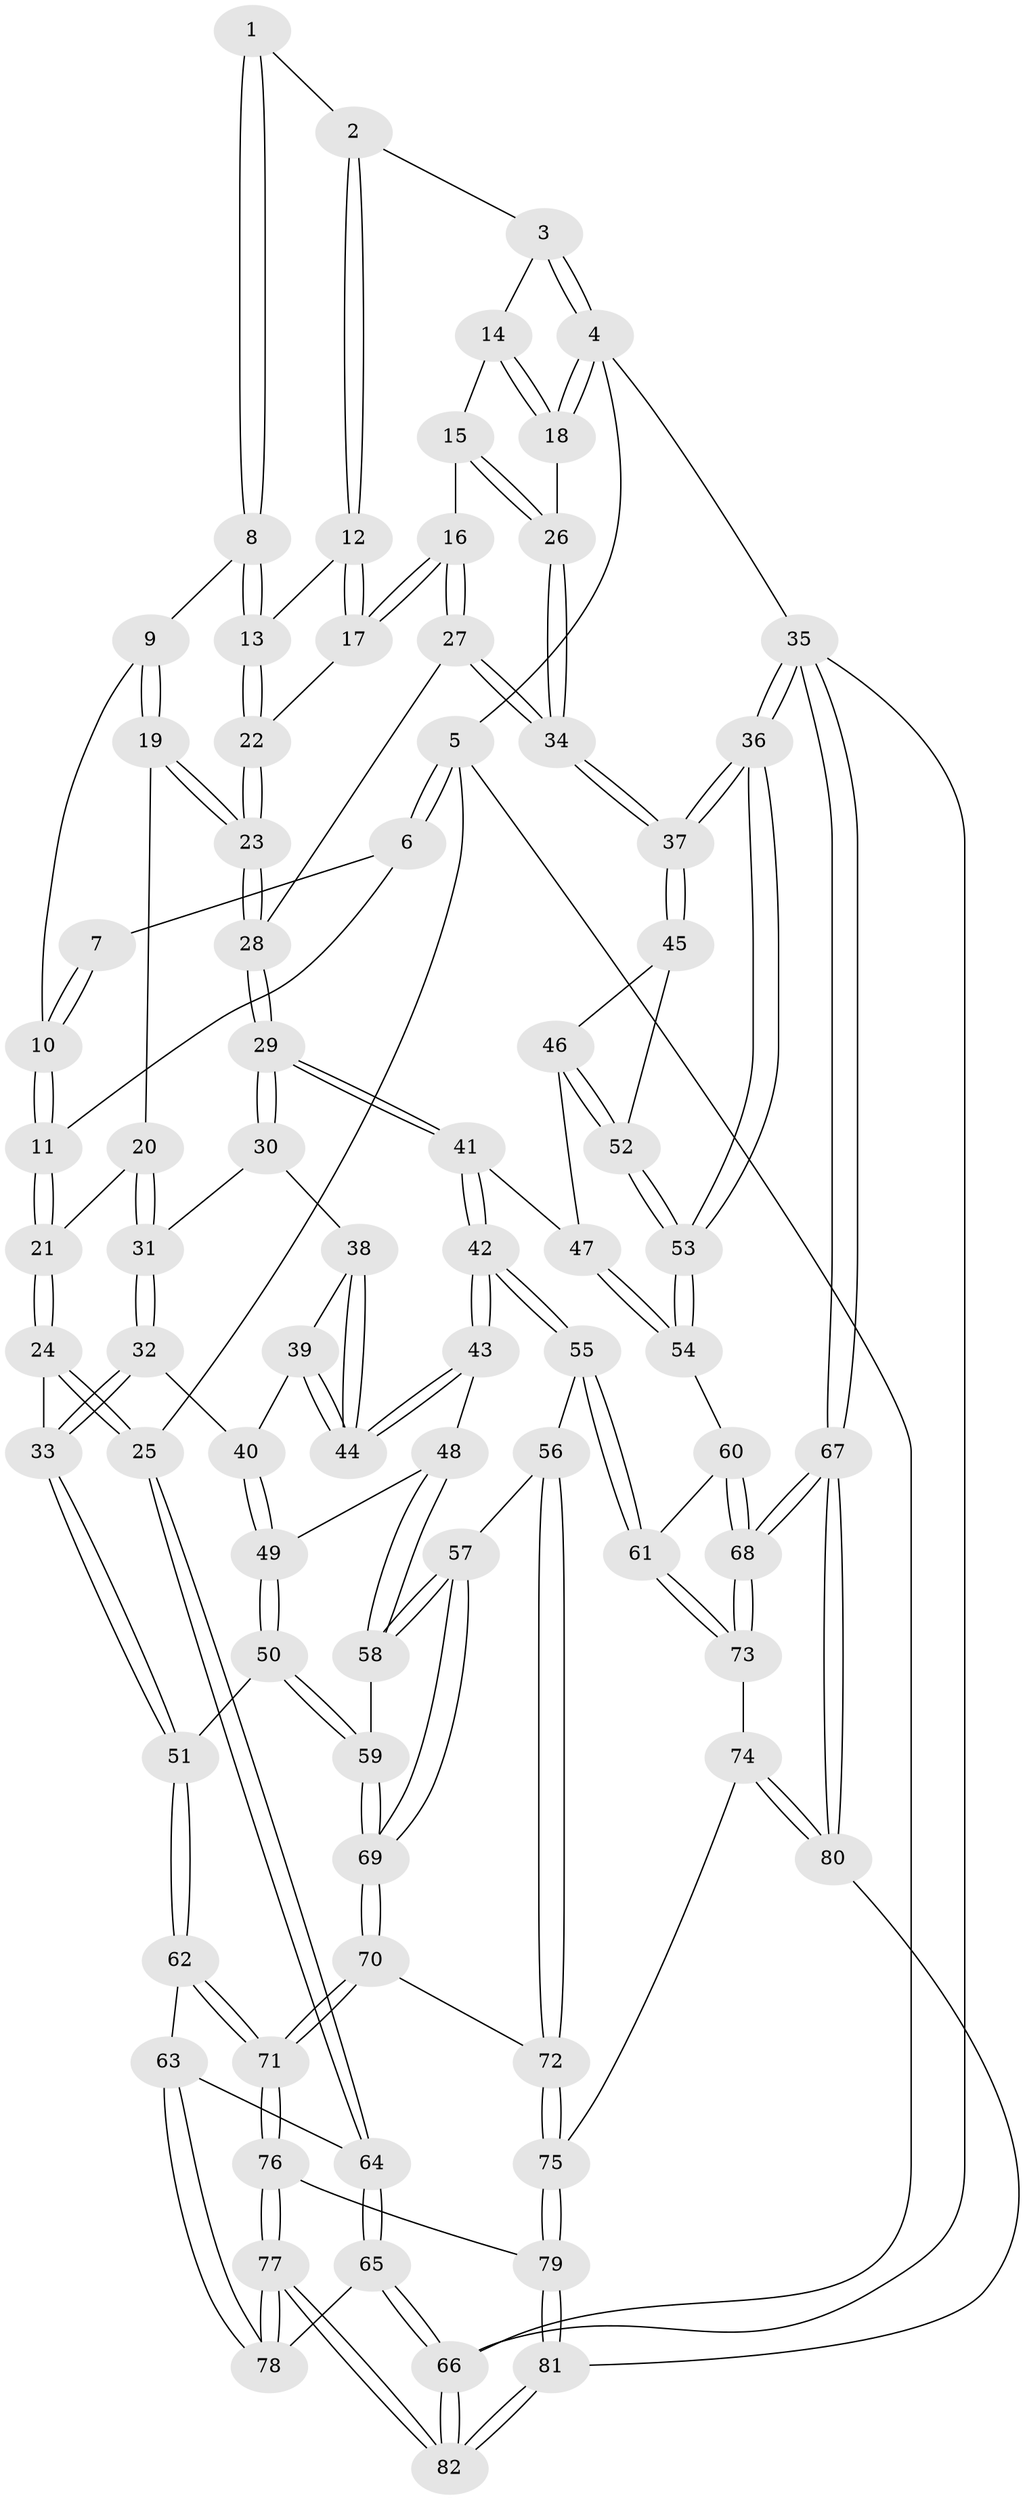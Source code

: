 // coarse degree distribution, {3: 0.28125, 4: 0.3125, 7: 0.0625, 5: 0.21875, 6: 0.09375, 8: 0.03125}
// Generated by graph-tools (version 1.1) at 2025/05/03/04/25 22:05:22]
// undirected, 82 vertices, 202 edges
graph export_dot {
graph [start="1"]
  node [color=gray90,style=filled];
  1 [pos="+0.48463038982429596+0"];
  2 [pos="+0.6999201968369062+0"];
  3 [pos="+0.7597649214651332+0"];
  4 [pos="+1+0"];
  5 [pos="+0+0"];
  6 [pos="+0.2202649416557483+0"];
  7 [pos="+0.26589629188312275+0"];
  8 [pos="+0.43027251236370545+0.15198274327846287"];
  9 [pos="+0.40312941527200435+0.16168571674761295"];
  10 [pos="+0.395085582070726+0.16094862501096532"];
  11 [pos="+0.3023603625684298+0.19130372091787895"];
  12 [pos="+0.6182421483404684+0.14050108375271567"];
  13 [pos="+0.5236977960853892+0.168887805110809"];
  14 [pos="+0.8237794317053405+0.1386822325698118"];
  15 [pos="+0.8111772963321676+0.22110808437103474"];
  16 [pos="+0.7025888204543301+0.312065539877116"];
  17 [pos="+0.6507603240148679+0.2079649297952947"];
  18 [pos="+1+0.23492295694333118"];
  19 [pos="+0.43131296600634955+0.29141780103628"];
  20 [pos="+0.41521386044484065+0.30161445681948124"];
  21 [pos="+0.207522432822723+0.2834703669412802"];
  22 [pos="+0.4941116776724981+0.28771754596322135"];
  23 [pos="+0.48998668532601225+0.3026078430386058"];
  24 [pos="+0.03098350517283135+0.38791309471114394"];
  25 [pos="+0+0.3700619606931294"];
  26 [pos="+1+0.28108823552708856"];
  27 [pos="+0.7008954949579674+0.3365683651150671"];
  28 [pos="+0.6182276307263966+0.45579112574476194"];
  29 [pos="+0.6115969634742474+0.48003371765796654"];
  30 [pos="+0.4839841662845244+0.4791357536560159"];
  31 [pos="+0.38890964616341994+0.4558105482726988"];
  32 [pos="+0.1801250553043523+0.4666142170249156"];
  33 [pos="+0.08488001177009226+0.42396228858847734"];
  34 [pos="+1+0.43236932445043325"];
  35 [pos="+1+1"];
  36 [pos="+1+1"];
  37 [pos="+1+0.5321605407906873"];
  38 [pos="+0.41741326577922344+0.5828317955572321"];
  39 [pos="+0.3648025488590719+0.5934126697279751"];
  40 [pos="+0.241030966410236+0.5514798761489418"];
  41 [pos="+0.6298348432302329+0.5264978935230253"];
  42 [pos="+0.5510453437557309+0.727928426066163"];
  43 [pos="+0.4147485870078056+0.6592071636127138"];
  44 [pos="+0.41312514871246947+0.6522134129294851"];
  45 [pos="+1+0.5481791125581774"];
  46 [pos="+0.7815122339395196+0.570298976339951"];
  47 [pos="+0.7151470466376852+0.5623025121829119"];
  48 [pos="+0.3706649980007262+0.6680524832297032"];
  49 [pos="+0.2755696346740389+0.6244277618467629"];
  50 [pos="+0.27502737028250873+0.7577150911509914"];
  51 [pos="+0.17321215759063796+0.7350721334921076"];
  52 [pos="+0.8359560973331581+0.7305213958527137"];
  53 [pos="+0.829043107364045+0.7513951975374247"];
  54 [pos="+0.7688712921116426+0.7498059012679288"];
  55 [pos="+0.5506301802243233+0.7571283203334006"];
  56 [pos="+0.48782322897619035+0.7742679636397113"];
  57 [pos="+0.47591629927558493+0.7728225551831496"];
  58 [pos="+0.3518491129341281+0.7403382647766336"];
  59 [pos="+0.28065897842271265+0.7664519932388344"];
  60 [pos="+0.7626333788114926+0.754905135206969"];
  61 [pos="+0.5862272547097703+0.8175635011266089"];
  62 [pos="+0.11963119704761332+0.7995015740937166"];
  63 [pos="+0.004423816286078177+0.7969451121969515"];
  64 [pos="+0+0.7312638933087504"];
  65 [pos="+0+0.8488928408339583"];
  66 [pos="+0+1"];
  67 [pos="+1+1"];
  68 [pos="+0.7980296015699486+0.9740918787791152"];
  69 [pos="+0.28185227684563585+0.8199513032249508"];
  70 [pos="+0.27839445580719313+0.8452720853998175"];
  71 [pos="+0.22181308329244018+0.8937085774695644"];
  72 [pos="+0.36399369521560043+0.8813607606555472"];
  73 [pos="+0.5895834581082823+0.8340048113575047"];
  74 [pos="+0.5615408051552265+0.8850773365774794"];
  75 [pos="+0.3996779146093952+0.9518834589317511"];
  76 [pos="+0.21652428903308527+0.9114132414086058"];
  77 [pos="+0.16367990030000545+1"];
  78 [pos="+0.15020970364861774+1"];
  79 [pos="+0.39036913309560767+0.9861547376618696"];
  80 [pos="+0.5344907986211358+1"];
  81 [pos="+0.3781995906458932+1"];
  82 [pos="+0.18466739375382304+1"];
  1 -- 2;
  1 -- 8;
  1 -- 8;
  2 -- 3;
  2 -- 12;
  2 -- 12;
  3 -- 4;
  3 -- 4;
  3 -- 14;
  4 -- 5;
  4 -- 18;
  4 -- 18;
  4 -- 35;
  5 -- 6;
  5 -- 6;
  5 -- 25;
  5 -- 66;
  6 -- 7;
  6 -- 11;
  7 -- 10;
  7 -- 10;
  8 -- 9;
  8 -- 13;
  8 -- 13;
  9 -- 10;
  9 -- 19;
  9 -- 19;
  10 -- 11;
  10 -- 11;
  11 -- 21;
  11 -- 21;
  12 -- 13;
  12 -- 17;
  12 -- 17;
  13 -- 22;
  13 -- 22;
  14 -- 15;
  14 -- 18;
  14 -- 18;
  15 -- 16;
  15 -- 26;
  15 -- 26;
  16 -- 17;
  16 -- 17;
  16 -- 27;
  16 -- 27;
  17 -- 22;
  18 -- 26;
  19 -- 20;
  19 -- 23;
  19 -- 23;
  20 -- 21;
  20 -- 31;
  20 -- 31;
  21 -- 24;
  21 -- 24;
  22 -- 23;
  22 -- 23;
  23 -- 28;
  23 -- 28;
  24 -- 25;
  24 -- 25;
  24 -- 33;
  25 -- 64;
  25 -- 64;
  26 -- 34;
  26 -- 34;
  27 -- 28;
  27 -- 34;
  27 -- 34;
  28 -- 29;
  28 -- 29;
  29 -- 30;
  29 -- 30;
  29 -- 41;
  29 -- 41;
  30 -- 31;
  30 -- 38;
  31 -- 32;
  31 -- 32;
  32 -- 33;
  32 -- 33;
  32 -- 40;
  33 -- 51;
  33 -- 51;
  34 -- 37;
  34 -- 37;
  35 -- 36;
  35 -- 36;
  35 -- 67;
  35 -- 67;
  35 -- 66;
  36 -- 37;
  36 -- 37;
  36 -- 53;
  36 -- 53;
  37 -- 45;
  37 -- 45;
  38 -- 39;
  38 -- 44;
  38 -- 44;
  39 -- 40;
  39 -- 44;
  39 -- 44;
  40 -- 49;
  40 -- 49;
  41 -- 42;
  41 -- 42;
  41 -- 47;
  42 -- 43;
  42 -- 43;
  42 -- 55;
  42 -- 55;
  43 -- 44;
  43 -- 44;
  43 -- 48;
  45 -- 46;
  45 -- 52;
  46 -- 47;
  46 -- 52;
  46 -- 52;
  47 -- 54;
  47 -- 54;
  48 -- 49;
  48 -- 58;
  48 -- 58;
  49 -- 50;
  49 -- 50;
  50 -- 51;
  50 -- 59;
  50 -- 59;
  51 -- 62;
  51 -- 62;
  52 -- 53;
  52 -- 53;
  53 -- 54;
  53 -- 54;
  54 -- 60;
  55 -- 56;
  55 -- 61;
  55 -- 61;
  56 -- 57;
  56 -- 72;
  56 -- 72;
  57 -- 58;
  57 -- 58;
  57 -- 69;
  57 -- 69;
  58 -- 59;
  59 -- 69;
  59 -- 69;
  60 -- 61;
  60 -- 68;
  60 -- 68;
  61 -- 73;
  61 -- 73;
  62 -- 63;
  62 -- 71;
  62 -- 71;
  63 -- 64;
  63 -- 78;
  63 -- 78;
  64 -- 65;
  64 -- 65;
  65 -- 66;
  65 -- 66;
  65 -- 78;
  66 -- 82;
  66 -- 82;
  67 -- 68;
  67 -- 68;
  67 -- 80;
  67 -- 80;
  68 -- 73;
  68 -- 73;
  69 -- 70;
  69 -- 70;
  70 -- 71;
  70 -- 71;
  70 -- 72;
  71 -- 76;
  71 -- 76;
  72 -- 75;
  72 -- 75;
  73 -- 74;
  74 -- 75;
  74 -- 80;
  74 -- 80;
  75 -- 79;
  75 -- 79;
  76 -- 77;
  76 -- 77;
  76 -- 79;
  77 -- 78;
  77 -- 78;
  77 -- 82;
  77 -- 82;
  79 -- 81;
  79 -- 81;
  80 -- 81;
  81 -- 82;
  81 -- 82;
}
